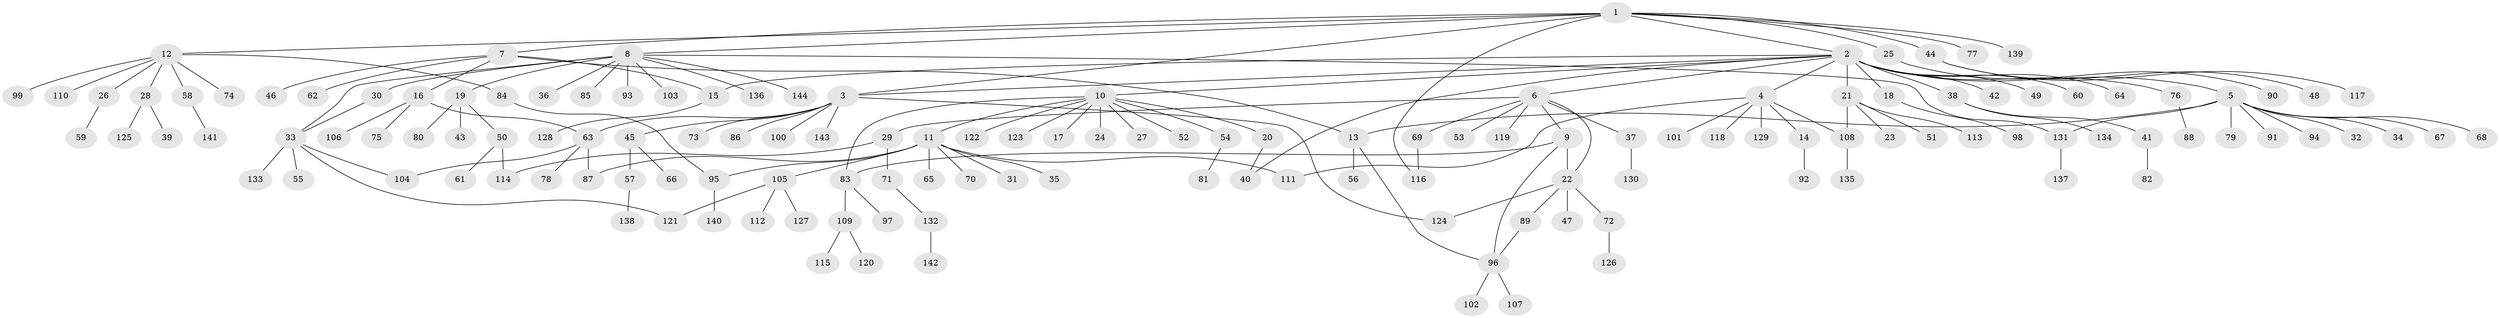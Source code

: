 // coarse degree distribution, {1: 0.45454545454545453, 7: 0.045454545454545456, 8: 0.022727272727272728, 2: 0.20454545454545456, 5: 0.11363636363636363, 11: 0.022727272727272728, 4: 0.06818181818181818, 3: 0.045454545454545456, 6: 0.022727272727272728}
// Generated by graph-tools (version 1.1) at 2025/36/03/04/25 23:36:50]
// undirected, 144 vertices, 163 edges
graph export_dot {
  node [color=gray90,style=filled];
  1;
  2;
  3;
  4;
  5;
  6;
  7;
  8;
  9;
  10;
  11;
  12;
  13;
  14;
  15;
  16;
  17;
  18;
  19;
  20;
  21;
  22;
  23;
  24;
  25;
  26;
  27;
  28;
  29;
  30;
  31;
  32;
  33;
  34;
  35;
  36;
  37;
  38;
  39;
  40;
  41;
  42;
  43;
  44;
  45;
  46;
  47;
  48;
  49;
  50;
  51;
  52;
  53;
  54;
  55;
  56;
  57;
  58;
  59;
  60;
  61;
  62;
  63;
  64;
  65;
  66;
  67;
  68;
  69;
  70;
  71;
  72;
  73;
  74;
  75;
  76;
  77;
  78;
  79;
  80;
  81;
  82;
  83;
  84;
  85;
  86;
  87;
  88;
  89;
  90;
  91;
  92;
  93;
  94;
  95;
  96;
  97;
  98;
  99;
  100;
  101;
  102;
  103;
  104;
  105;
  106;
  107;
  108;
  109;
  110;
  111;
  112;
  113;
  114;
  115;
  116;
  117;
  118;
  119;
  120;
  121;
  122;
  123;
  124;
  125;
  126;
  127;
  128;
  129;
  130;
  131;
  132;
  133;
  134;
  135;
  136;
  137;
  138;
  139;
  140;
  141;
  142;
  143;
  144;
  1 -- 2;
  1 -- 3;
  1 -- 7;
  1 -- 8;
  1 -- 12;
  1 -- 25;
  1 -- 44;
  1 -- 77;
  1 -- 116;
  1 -- 139;
  2 -- 3;
  2 -- 4;
  2 -- 5;
  2 -- 6;
  2 -- 10;
  2 -- 15;
  2 -- 18;
  2 -- 21;
  2 -- 38;
  2 -- 40;
  2 -- 42;
  2 -- 49;
  2 -- 60;
  2 -- 64;
  2 -- 76;
  3 -- 45;
  3 -- 63;
  3 -- 73;
  3 -- 86;
  3 -- 100;
  3 -- 124;
  3 -- 143;
  4 -- 14;
  4 -- 101;
  4 -- 108;
  4 -- 111;
  4 -- 118;
  4 -- 129;
  5 -- 13;
  5 -- 32;
  5 -- 34;
  5 -- 67;
  5 -- 68;
  5 -- 79;
  5 -- 91;
  5 -- 94;
  5 -- 131;
  6 -- 9;
  6 -- 22;
  6 -- 29;
  6 -- 37;
  6 -- 53;
  6 -- 69;
  6 -- 119;
  7 -- 13;
  7 -- 15;
  7 -- 16;
  7 -- 46;
  7 -- 62;
  8 -- 19;
  8 -- 30;
  8 -- 33;
  8 -- 36;
  8 -- 85;
  8 -- 93;
  8 -- 103;
  8 -- 131;
  8 -- 136;
  8 -- 144;
  9 -- 22;
  9 -- 83;
  9 -- 96;
  10 -- 11;
  10 -- 17;
  10 -- 20;
  10 -- 24;
  10 -- 27;
  10 -- 52;
  10 -- 54;
  10 -- 83;
  10 -- 122;
  10 -- 123;
  11 -- 31;
  11 -- 35;
  11 -- 65;
  11 -- 70;
  11 -- 87;
  11 -- 95;
  11 -- 105;
  11 -- 111;
  12 -- 26;
  12 -- 28;
  12 -- 58;
  12 -- 74;
  12 -- 84;
  12 -- 99;
  12 -- 110;
  13 -- 56;
  13 -- 96;
  14 -- 92;
  15 -- 128;
  16 -- 63;
  16 -- 75;
  16 -- 106;
  18 -- 98;
  19 -- 43;
  19 -- 50;
  19 -- 80;
  20 -- 40;
  21 -- 23;
  21 -- 51;
  21 -- 108;
  21 -- 113;
  22 -- 47;
  22 -- 72;
  22 -- 89;
  22 -- 124;
  25 -- 90;
  26 -- 59;
  28 -- 39;
  28 -- 125;
  29 -- 71;
  29 -- 114;
  30 -- 33;
  33 -- 55;
  33 -- 104;
  33 -- 121;
  33 -- 133;
  37 -- 130;
  38 -- 41;
  38 -- 134;
  41 -- 82;
  44 -- 48;
  44 -- 117;
  45 -- 57;
  45 -- 66;
  50 -- 61;
  50 -- 114;
  54 -- 81;
  57 -- 138;
  58 -- 141;
  63 -- 78;
  63 -- 87;
  63 -- 104;
  69 -- 116;
  71 -- 132;
  72 -- 126;
  76 -- 88;
  83 -- 97;
  83 -- 109;
  84 -- 95;
  89 -- 96;
  95 -- 140;
  96 -- 102;
  96 -- 107;
  105 -- 112;
  105 -- 121;
  105 -- 127;
  108 -- 135;
  109 -- 115;
  109 -- 120;
  131 -- 137;
  132 -- 142;
}
